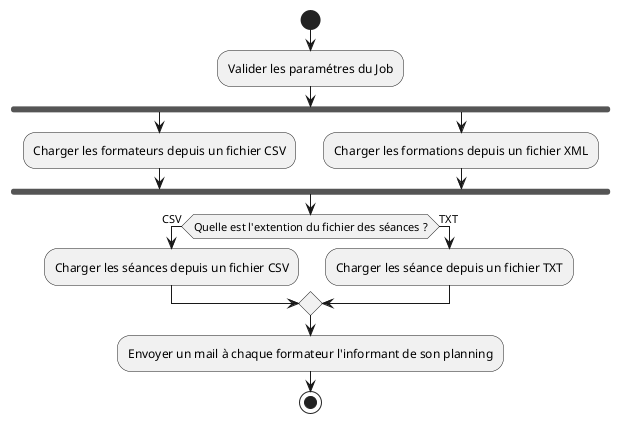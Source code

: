 @startuml
start
:Valider les paramétres du Job;
 fork
:Charger les formateurs depuis un fichier CSV;
  fork again
:Charger les formations depuis un fichier XML;
end fork
if(Quelle est l'extention du fichier des séances ?) then (CSV)
:Charger les séances depuis un fichier CSV;
else (TXT)
:Charger les séance depuis un fichier TXT;
endif
:Envoyer un mail à chaque formateur l'informant de son planning;
stop
@enduml